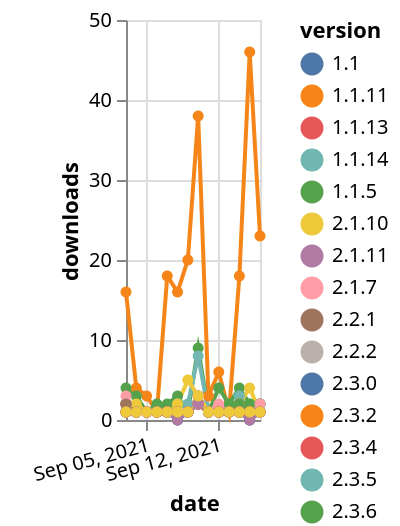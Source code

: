 {"$schema": "https://vega.github.io/schema/vega-lite/v5.json", "description": "A simple bar chart with embedded data.", "data": {"values": [{"date": "2021-09-03", "total": 263, "delta": 16, "version": "3.1.11"}, {"date": "2021-09-04", "total": 267, "delta": 4, "version": "3.1.11"}, {"date": "2021-09-05", "total": 270, "delta": 3, "version": "3.1.11"}, {"date": "2021-09-06", "total": 271, "delta": 1, "version": "3.1.11"}, {"date": "2021-09-07", "total": 289, "delta": 18, "version": "3.1.11"}, {"date": "2021-09-08", "total": 305, "delta": 16, "version": "3.1.11"}, {"date": "2021-09-09", "total": 325, "delta": 20, "version": "3.1.11"}, {"date": "2021-09-10", "total": 363, "delta": 38, "version": "3.1.11"}, {"date": "2021-09-11", "total": 366, "delta": 3, "version": "3.1.11"}, {"date": "2021-09-12", "total": 372, "delta": 6, "version": "3.1.11"}, {"date": "2021-09-13", "total": 373, "delta": 1, "version": "3.1.11"}, {"date": "2021-09-14", "total": 391, "delta": 18, "version": "3.1.11"}, {"date": "2021-09-15", "total": 437, "delta": 46, "version": "3.1.11"}, {"date": "2021-09-16", "total": 460, "delta": 23, "version": "3.1.11"}, {"date": "2021-09-03", "total": 201, "delta": 1, "version": "1.1.13"}, {"date": "2021-09-04", "total": 202, "delta": 1, "version": "1.1.13"}, {"date": "2021-09-05", "total": 203, "delta": 1, "version": "1.1.13"}, {"date": "2021-09-06", "total": 204, "delta": 1, "version": "1.1.13"}, {"date": "2021-09-07", "total": 205, "delta": 1, "version": "1.1.13"}, {"date": "2021-09-08", "total": 206, "delta": 1, "version": "1.1.13"}, {"date": "2021-09-09", "total": 207, "delta": 1, "version": "1.1.13"}, {"date": "2021-09-10", "total": 209, "delta": 2, "version": "1.1.13"}, {"date": "2021-09-11", "total": 210, "delta": 1, "version": "1.1.13"}, {"date": "2021-09-12", "total": 211, "delta": 1, "version": "1.1.13"}, {"date": "2021-09-13", "total": 212, "delta": 1, "version": "1.1.13"}, {"date": "2021-09-14", "total": 213, "delta": 1, "version": "1.1.13"}, {"date": "2021-09-15", "total": 214, "delta": 1, "version": "1.1.13"}, {"date": "2021-09-16", "total": 215, "delta": 1, "version": "1.1.13"}, {"date": "2021-09-03", "total": 176, "delta": 2, "version": "2.3.0"}, {"date": "2021-09-04", "total": 177, "delta": 1, "version": "2.3.0"}, {"date": "2021-09-05", "total": 178, "delta": 1, "version": "2.3.0"}, {"date": "2021-09-06", "total": 179, "delta": 1, "version": "2.3.0"}, {"date": "2021-09-07", "total": 180, "delta": 1, "version": "2.3.0"}, {"date": "2021-09-08", "total": 181, "delta": 1, "version": "2.3.0"}, {"date": "2021-09-09", "total": 182, "delta": 1, "version": "2.3.0"}, {"date": "2021-09-10", "total": 185, "delta": 3, "version": "2.3.0"}, {"date": "2021-09-11", "total": 186, "delta": 1, "version": "2.3.0"}, {"date": "2021-09-12", "total": 187, "delta": 1, "version": "2.3.0"}, {"date": "2021-09-13", "total": 188, "delta": 1, "version": "2.3.0"}, {"date": "2021-09-14", "total": 189, "delta": 1, "version": "2.3.0"}, {"date": "2021-09-15", "total": 190, "delta": 1, "version": "2.3.0"}, {"date": "2021-09-16", "total": 191, "delta": 1, "version": "2.3.0"}, {"date": "2021-09-03", "total": 125, "delta": 1, "version": "2.3.5"}, {"date": "2021-09-04", "total": 126, "delta": 1, "version": "2.3.5"}, {"date": "2021-09-05", "total": 127, "delta": 1, "version": "2.3.5"}, {"date": "2021-09-06", "total": 128, "delta": 1, "version": "2.3.5"}, {"date": "2021-09-07", "total": 129, "delta": 1, "version": "2.3.5"}, {"date": "2021-09-08", "total": 130, "delta": 1, "version": "2.3.5"}, {"date": "2021-09-09", "total": 131, "delta": 1, "version": "2.3.5"}, {"date": "2021-09-10", "total": 133, "delta": 2, "version": "2.3.5"}, {"date": "2021-09-11", "total": 134, "delta": 1, "version": "2.3.5"}, {"date": "2021-09-12", "total": 135, "delta": 1, "version": "2.3.5"}, {"date": "2021-09-13", "total": 136, "delta": 1, "version": "2.3.5"}, {"date": "2021-09-14", "total": 137, "delta": 1, "version": "2.3.5"}, {"date": "2021-09-15", "total": 138, "delta": 1, "version": "2.3.5"}, {"date": "2021-09-16", "total": 139, "delta": 1, "version": "2.3.5"}, {"date": "2021-09-03", "total": 175, "delta": 2, "version": "3.0.5"}, {"date": "2021-09-04", "total": 176, "delta": 1, "version": "3.0.5"}, {"date": "2021-09-05", "total": 177, "delta": 1, "version": "3.0.5"}, {"date": "2021-09-06", "total": 178, "delta": 1, "version": "3.0.5"}, {"date": "2021-09-07", "total": 179, "delta": 1, "version": "3.0.5"}, {"date": "2021-09-08", "total": 180, "delta": 1, "version": "3.0.5"}, {"date": "2021-09-09", "total": 181, "delta": 1, "version": "3.0.5"}, {"date": "2021-09-10", "total": 183, "delta": 2, "version": "3.0.5"}, {"date": "2021-09-11", "total": 184, "delta": 1, "version": "3.0.5"}, {"date": "2021-09-12", "total": 185, "delta": 1, "version": "3.0.5"}, {"date": "2021-09-13", "total": 186, "delta": 1, "version": "3.0.5"}, {"date": "2021-09-14", "total": 187, "delta": 1, "version": "3.0.5"}, {"date": "2021-09-15", "total": 188, "delta": 1, "version": "3.0.5"}, {"date": "2021-09-16", "total": 189, "delta": 1, "version": "3.0.5"}, {"date": "2021-09-03", "total": 182, "delta": 4, "version": "3.1.4"}, {"date": "2021-09-04", "total": 185, "delta": 3, "version": "3.1.4"}, {"date": "2021-09-05", "total": 186, "delta": 1, "version": "3.1.4"}, {"date": "2021-09-06", "total": 187, "delta": 1, "version": "3.1.4"}, {"date": "2021-09-07", "total": 189, "delta": 2, "version": "3.1.4"}, {"date": "2021-09-08", "total": 192, "delta": 3, "version": "3.1.4"}, {"date": "2021-09-09", "total": 193, "delta": 1, "version": "3.1.4"}, {"date": "2021-09-10", "total": 202, "delta": 9, "version": "3.1.4"}, {"date": "2021-09-11", "total": 203, "delta": 1, "version": "3.1.4"}, {"date": "2021-09-12", "total": 207, "delta": 4, "version": "3.1.4"}, {"date": "2021-09-13", "total": 209, "delta": 2, "version": "3.1.4"}, {"date": "2021-09-14", "total": 213, "delta": 4, "version": "3.1.4"}, {"date": "2021-09-15", "total": 215, "delta": 2, "version": "3.1.4"}, {"date": "2021-09-16", "total": 217, "delta": 2, "version": "3.1.4"}, {"date": "2021-09-03", "total": 447, "delta": 2, "version": "1.1.14"}, {"date": "2021-09-04", "total": 448, "delta": 1, "version": "1.1.14"}, {"date": "2021-09-05", "total": 449, "delta": 1, "version": "1.1.14"}, {"date": "2021-09-06", "total": 450, "delta": 1, "version": "1.1.14"}, {"date": "2021-09-07", "total": 451, "delta": 1, "version": "1.1.14"}, {"date": "2021-09-08", "total": 453, "delta": 2, "version": "1.1.14"}, {"date": "2021-09-09", "total": 455, "delta": 2, "version": "1.1.14"}, {"date": "2021-09-10", "total": 463, "delta": 8, "version": "1.1.14"}, {"date": "2021-09-11", "total": 464, "delta": 1, "version": "1.1.14"}, {"date": "2021-09-12", "total": 465, "delta": 1, "version": "1.1.14"}, {"date": "2021-09-13", "total": 466, "delta": 1, "version": "1.1.14"}, {"date": "2021-09-14", "total": 469, "delta": 3, "version": "1.1.14"}, {"date": "2021-09-15", "total": 470, "delta": 1, "version": "1.1.14"}, {"date": "2021-09-16", "total": 472, "delta": 2, "version": "1.1.14"}, {"date": "2021-09-03", "total": 146, "delta": 1, "version": "2.3.6"}, {"date": "2021-09-04", "total": 147, "delta": 1, "version": "2.3.6"}, {"date": "2021-09-05", "total": 148, "delta": 1, "version": "2.3.6"}, {"date": "2021-09-06", "total": 149, "delta": 1, "version": "2.3.6"}, {"date": "2021-09-07", "total": 150, "delta": 1, "version": "2.3.6"}, {"date": "2021-09-08", "total": 151, "delta": 1, "version": "2.3.6"}, {"date": "2021-09-09", "total": 152, "delta": 1, "version": "2.3.6"}, {"date": "2021-09-10", "total": 154, "delta": 2, "version": "2.3.6"}, {"date": "2021-09-11", "total": 155, "delta": 1, "version": "2.3.6"}, {"date": "2021-09-12", "total": 156, "delta": 1, "version": "2.3.6"}, {"date": "2021-09-13", "total": 157, "delta": 1, "version": "2.3.6"}, {"date": "2021-09-14", "total": 158, "delta": 1, "version": "2.3.6"}, {"date": "2021-09-15", "total": 160, "delta": 2, "version": "2.3.6"}, {"date": "2021-09-16", "total": 162, "delta": 2, "version": "2.3.6"}, {"date": "2021-09-03", "total": 55, "delta": 2, "version": "3.1.10"}, {"date": "2021-09-04", "total": 56, "delta": 1, "version": "3.1.10"}, {"date": "2021-09-05", "total": 57, "delta": 1, "version": "3.1.10"}, {"date": "2021-09-06", "total": 58, "delta": 1, "version": "3.1.10"}, {"date": "2021-09-07", "total": 59, "delta": 1, "version": "3.1.10"}, {"date": "2021-09-08", "total": 59, "delta": 0, "version": "3.1.10"}, {"date": "2021-09-09", "total": 60, "delta": 1, "version": "3.1.10"}, {"date": "2021-09-10", "total": 63, "delta": 3, "version": "3.1.10"}, {"date": "2021-09-11", "total": 64, "delta": 1, "version": "3.1.10"}, {"date": "2021-09-12", "total": 65, "delta": 1, "version": "3.1.10"}, {"date": "2021-09-13", "total": 66, "delta": 1, "version": "3.1.10"}, {"date": "2021-09-14", "total": 67, "delta": 1, "version": "3.1.10"}, {"date": "2021-09-15", "total": 67, "delta": 0, "version": "3.1.10"}, {"date": "2021-09-16", "total": 68, "delta": 1, "version": "3.1.10"}, {"date": "2021-09-03", "total": 64, "delta": 2, "version": "3.1.9"}, {"date": "2021-09-04", "total": 65, "delta": 1, "version": "3.1.9"}, {"date": "2021-09-05", "total": 66, "delta": 1, "version": "3.1.9"}, {"date": "2021-09-06", "total": 67, "delta": 1, "version": "3.1.9"}, {"date": "2021-09-07", "total": 68, "delta": 1, "version": "3.1.9"}, {"date": "2021-09-08", "total": 69, "delta": 1, "version": "3.1.9"}, {"date": "2021-09-09", "total": 70, "delta": 1, "version": "3.1.9"}, {"date": "2021-09-10", "total": 72, "delta": 2, "version": "3.1.9"}, {"date": "2021-09-11", "total": 73, "delta": 1, "version": "3.1.9"}, {"date": "2021-09-12", "total": 74, "delta": 1, "version": "3.1.9"}, {"date": "2021-09-13", "total": 75, "delta": 1, "version": "3.1.9"}, {"date": "2021-09-14", "total": 76, "delta": 1, "version": "3.1.9"}, {"date": "2021-09-15", "total": 77, "delta": 1, "version": "3.1.9"}, {"date": "2021-09-16", "total": 78, "delta": 1, "version": "3.1.9"}, {"date": "2021-09-03", "total": 116, "delta": 2, "version": "3.1.6"}, {"date": "2021-09-04", "total": 117, "delta": 1, "version": "3.1.6"}, {"date": "2021-09-05", "total": 118, "delta": 1, "version": "3.1.6"}, {"date": "2021-09-06", "total": 119, "delta": 1, "version": "3.1.6"}, {"date": "2021-09-07", "total": 120, "delta": 1, "version": "3.1.6"}, {"date": "2021-09-08", "total": 121, "delta": 1, "version": "3.1.6"}, {"date": "2021-09-09", "total": 122, "delta": 1, "version": "3.1.6"}, {"date": "2021-09-10", "total": 124, "delta": 2, "version": "3.1.6"}, {"date": "2021-09-11", "total": 125, "delta": 1, "version": "3.1.6"}, {"date": "2021-09-12", "total": 126, "delta": 1, "version": "3.1.6"}, {"date": "2021-09-13", "total": 127, "delta": 1, "version": "3.1.6"}, {"date": "2021-09-14", "total": 128, "delta": 1, "version": "3.1.6"}, {"date": "2021-09-15", "total": 129, "delta": 1, "version": "3.1.6"}, {"date": "2021-09-16", "total": 130, "delta": 1, "version": "3.1.6"}, {"date": "2021-09-03", "total": 165, "delta": 1, "version": "1.1"}, {"date": "2021-09-04", "total": 166, "delta": 1, "version": "1.1"}, {"date": "2021-09-05", "total": 167, "delta": 1, "version": "1.1"}, {"date": "2021-09-06", "total": 168, "delta": 1, "version": "1.1"}, {"date": "2021-09-07", "total": 169, "delta": 1, "version": "1.1"}, {"date": "2021-09-08", "total": 169, "delta": 0, "version": "1.1"}, {"date": "2021-09-09", "total": 170, "delta": 1, "version": "1.1"}, {"date": "2021-09-10", "total": 172, "delta": 2, "version": "1.1"}, {"date": "2021-09-11", "total": 173, "delta": 1, "version": "1.1"}, {"date": "2021-09-12", "total": 174, "delta": 1, "version": "1.1"}, {"date": "2021-09-13", "total": 175, "delta": 1, "version": "1.1"}, {"date": "2021-09-14", "total": 177, "delta": 2, "version": "1.1"}, {"date": "2021-09-15", "total": 177, "delta": 0, "version": "1.1"}, {"date": "2021-09-16", "total": 178, "delta": 1, "version": "1.1"}, {"date": "2021-09-03", "total": 173, "delta": 2, "version": "3.1.7"}, {"date": "2021-09-04", "total": 174, "delta": 1, "version": "3.1.7"}, {"date": "2021-09-05", "total": 175, "delta": 1, "version": "3.1.7"}, {"date": "2021-09-06", "total": 176, "delta": 1, "version": "3.1.7"}, {"date": "2021-09-07", "total": 177, "delta": 1, "version": "3.1.7"}, {"date": "2021-09-08", "total": 178, "delta": 1, "version": "3.1.7"}, {"date": "2021-09-09", "total": 179, "delta": 1, "version": "3.1.7"}, {"date": "2021-09-10", "total": 181, "delta": 2, "version": "3.1.7"}, {"date": "2021-09-11", "total": 182, "delta": 1, "version": "3.1.7"}, {"date": "2021-09-12", "total": 184, "delta": 2, "version": "3.1.7"}, {"date": "2021-09-13", "total": 185, "delta": 1, "version": "3.1.7"}, {"date": "2021-09-14", "total": 186, "delta": 1, "version": "3.1.7"}, {"date": "2021-09-15", "total": 187, "delta": 1, "version": "3.1.7"}, {"date": "2021-09-16", "total": 188, "delta": 1, "version": "3.1.7"}, {"date": "2021-09-03", "total": 137, "delta": 1, "version": "2.1.11"}, {"date": "2021-09-04", "total": 138, "delta": 1, "version": "2.1.11"}, {"date": "2021-09-05", "total": 139, "delta": 1, "version": "2.1.11"}, {"date": "2021-09-06", "total": 140, "delta": 1, "version": "2.1.11"}, {"date": "2021-09-07", "total": 141, "delta": 1, "version": "2.1.11"}, {"date": "2021-09-08", "total": 142, "delta": 1, "version": "2.1.11"}, {"date": "2021-09-09", "total": 143, "delta": 1, "version": "2.1.11"}, {"date": "2021-09-10", "total": 145, "delta": 2, "version": "2.1.11"}, {"date": "2021-09-11", "total": 146, "delta": 1, "version": "2.1.11"}, {"date": "2021-09-12", "total": 147, "delta": 1, "version": "2.1.11"}, {"date": "2021-09-13", "total": 148, "delta": 1, "version": "2.1.11"}, {"date": "2021-09-14", "total": 149, "delta": 1, "version": "2.1.11"}, {"date": "2021-09-15", "total": 150, "delta": 1, "version": "2.1.11"}, {"date": "2021-09-16", "total": 151, "delta": 1, "version": "2.1.11"}, {"date": "2021-09-03", "total": 234, "delta": 2, "version": "3.1.5"}, {"date": "2021-09-04", "total": 235, "delta": 1, "version": "3.1.5"}, {"date": "2021-09-05", "total": 236, "delta": 1, "version": "3.1.5"}, {"date": "2021-09-06", "total": 237, "delta": 1, "version": "3.1.5"}, {"date": "2021-09-07", "total": 238, "delta": 1, "version": "3.1.5"}, {"date": "2021-09-08", "total": 239, "delta": 1, "version": "3.1.5"}, {"date": "2021-09-09", "total": 240, "delta": 1, "version": "3.1.5"}, {"date": "2021-09-10", "total": 242, "delta": 2, "version": "3.1.5"}, {"date": "2021-09-11", "total": 243, "delta": 1, "version": "3.1.5"}, {"date": "2021-09-12", "total": 244, "delta": 1, "version": "3.1.5"}, {"date": "2021-09-13", "total": 245, "delta": 1, "version": "3.1.5"}, {"date": "2021-09-14", "total": 246, "delta": 1, "version": "3.1.5"}, {"date": "2021-09-15", "total": 247, "delta": 1, "version": "3.1.5"}, {"date": "2021-09-16", "total": 248, "delta": 1, "version": "3.1.5"}, {"date": "2021-09-03", "total": 648, "delta": 2, "version": "2.3.8"}, {"date": "2021-09-04", "total": 650, "delta": 2, "version": "2.3.8"}, {"date": "2021-09-05", "total": 651, "delta": 1, "version": "2.3.8"}, {"date": "2021-09-06", "total": 652, "delta": 1, "version": "2.3.8"}, {"date": "2021-09-07", "total": 653, "delta": 1, "version": "2.3.8"}, {"date": "2021-09-08", "total": 655, "delta": 2, "version": "2.3.8"}, {"date": "2021-09-09", "total": 660, "delta": 5, "version": "2.3.8"}, {"date": "2021-09-10", "total": 663, "delta": 3, "version": "2.3.8"}, {"date": "2021-09-11", "total": 664, "delta": 1, "version": "2.3.8"}, {"date": "2021-09-12", "total": 665, "delta": 1, "version": "2.3.8"}, {"date": "2021-09-13", "total": 666, "delta": 1, "version": "2.3.8"}, {"date": "2021-09-14", "total": 668, "delta": 2, "version": "2.3.8"}, {"date": "2021-09-15", "total": 672, "delta": 4, "version": "2.3.8"}, {"date": "2021-09-16", "total": 673, "delta": 1, "version": "2.3.8"}, {"date": "2021-09-03", "total": 159, "delta": 2, "version": "1.1.11"}, {"date": "2021-09-04", "total": 160, "delta": 1, "version": "1.1.11"}, {"date": "2021-09-05", "total": 161, "delta": 1, "version": "1.1.11"}, {"date": "2021-09-06", "total": 162, "delta": 1, "version": "1.1.11"}, {"date": "2021-09-07", "total": 163, "delta": 1, "version": "1.1.11"}, {"date": "2021-09-08", "total": 164, "delta": 1, "version": "1.1.11"}, {"date": "2021-09-09", "total": 165, "delta": 1, "version": "1.1.11"}, {"date": "2021-09-10", "total": 167, "delta": 2, "version": "1.1.11"}, {"date": "2021-09-11", "total": 168, "delta": 1, "version": "1.1.11"}, {"date": "2021-09-12", "total": 169, "delta": 1, "version": "1.1.11"}, {"date": "2021-09-13", "total": 170, "delta": 1, "version": "1.1.11"}, {"date": "2021-09-14", "total": 172, "delta": 2, "version": "1.1.11"}, {"date": "2021-09-15", "total": 173, "delta": 1, "version": "1.1.11"}, {"date": "2021-09-16", "total": 174, "delta": 1, "version": "1.1.11"}, {"date": "2021-09-03", "total": 106, "delta": 2, "version": "3.1.3"}, {"date": "2021-09-04", "total": 107, "delta": 1, "version": "3.1.3"}, {"date": "2021-09-05", "total": 108, "delta": 1, "version": "3.1.3"}, {"date": "2021-09-06", "total": 109, "delta": 1, "version": "3.1.3"}, {"date": "2021-09-07", "total": 110, "delta": 1, "version": "3.1.3"}, {"date": "2021-09-08", "total": 111, "delta": 1, "version": "3.1.3"}, {"date": "2021-09-09", "total": 112, "delta": 1, "version": "3.1.3"}, {"date": "2021-09-10", "total": 114, "delta": 2, "version": "3.1.3"}, {"date": "2021-09-11", "total": 115, "delta": 1, "version": "3.1.3"}, {"date": "2021-09-12", "total": 116, "delta": 1, "version": "3.1.3"}, {"date": "2021-09-13", "total": 117, "delta": 1, "version": "3.1.3"}, {"date": "2021-09-14", "total": 118, "delta": 1, "version": "3.1.3"}, {"date": "2021-09-15", "total": 119, "delta": 1, "version": "3.1.3"}, {"date": "2021-09-16", "total": 120, "delta": 1, "version": "3.1.3"}, {"date": "2021-09-03", "total": 184, "delta": 1, "version": "1.1.5"}, {"date": "2021-09-04", "total": 185, "delta": 1, "version": "1.1.5"}, {"date": "2021-09-05", "total": 186, "delta": 1, "version": "1.1.5"}, {"date": "2021-09-06", "total": 188, "delta": 2, "version": "1.1.5"}, {"date": "2021-09-07", "total": 189, "delta": 1, "version": "1.1.5"}, {"date": "2021-09-08", "total": 190, "delta": 1, "version": "1.1.5"}, {"date": "2021-09-09", "total": 191, "delta": 1, "version": "1.1.5"}, {"date": "2021-09-10", "total": 193, "delta": 2, "version": "1.1.5"}, {"date": "2021-09-11", "total": 194, "delta": 1, "version": "1.1.5"}, {"date": "2021-09-12", "total": 195, "delta": 1, "version": "1.1.5"}, {"date": "2021-09-13", "total": 196, "delta": 1, "version": "1.1.5"}, {"date": "2021-09-14", "total": 198, "delta": 2, "version": "1.1.5"}, {"date": "2021-09-15", "total": 199, "delta": 1, "version": "1.1.5"}, {"date": "2021-09-16", "total": 200, "delta": 1, "version": "1.1.5"}, {"date": "2021-09-03", "total": 101, "delta": 2, "version": "3.1.2"}, {"date": "2021-09-04", "total": 102, "delta": 1, "version": "3.1.2"}, {"date": "2021-09-05", "total": 103, "delta": 1, "version": "3.1.2"}, {"date": "2021-09-06", "total": 104, "delta": 1, "version": "3.1.2"}, {"date": "2021-09-07", "total": 105, "delta": 1, "version": "3.1.2"}, {"date": "2021-09-08", "total": 106, "delta": 1, "version": "3.1.2"}, {"date": "2021-09-09", "total": 107, "delta": 1, "version": "3.1.2"}, {"date": "2021-09-10", "total": 109, "delta": 2, "version": "3.1.2"}, {"date": "2021-09-11", "total": 110, "delta": 1, "version": "3.1.2"}, {"date": "2021-09-12", "total": 111, "delta": 1, "version": "3.1.2"}, {"date": "2021-09-13", "total": 112, "delta": 1, "version": "3.1.2"}, {"date": "2021-09-14", "total": 113, "delta": 1, "version": "3.1.2"}, {"date": "2021-09-15", "total": 114, "delta": 1, "version": "3.1.2"}, {"date": "2021-09-16", "total": 115, "delta": 1, "version": "3.1.2"}, {"date": "2021-09-03", "total": 123, "delta": 1, "version": "2.3.4"}, {"date": "2021-09-04", "total": 124, "delta": 1, "version": "2.3.4"}, {"date": "2021-09-05", "total": 125, "delta": 1, "version": "2.3.4"}, {"date": "2021-09-06", "total": 126, "delta": 1, "version": "2.3.4"}, {"date": "2021-09-07", "total": 127, "delta": 1, "version": "2.3.4"}, {"date": "2021-09-08", "total": 128, "delta": 1, "version": "2.3.4"}, {"date": "2021-09-09", "total": 129, "delta": 1, "version": "2.3.4"}, {"date": "2021-09-10", "total": 131, "delta": 2, "version": "2.3.4"}, {"date": "2021-09-11", "total": 132, "delta": 1, "version": "2.3.4"}, {"date": "2021-09-12", "total": 133, "delta": 1, "version": "2.3.4"}, {"date": "2021-09-13", "total": 134, "delta": 1, "version": "2.3.4"}, {"date": "2021-09-14", "total": 135, "delta": 1, "version": "2.3.4"}, {"date": "2021-09-15", "total": 136, "delta": 1, "version": "2.3.4"}, {"date": "2021-09-16", "total": 137, "delta": 1, "version": "2.3.4"}, {"date": "2021-09-03", "total": 61, "delta": 2, "version": "3.1.8"}, {"date": "2021-09-04", "total": 62, "delta": 1, "version": "3.1.8"}, {"date": "2021-09-05", "total": 63, "delta": 1, "version": "3.1.8"}, {"date": "2021-09-06", "total": 64, "delta": 1, "version": "3.1.8"}, {"date": "2021-09-07", "total": 65, "delta": 1, "version": "3.1.8"}, {"date": "2021-09-08", "total": 66, "delta": 1, "version": "3.1.8"}, {"date": "2021-09-09", "total": 67, "delta": 1, "version": "3.1.8"}, {"date": "2021-09-10", "total": 69, "delta": 2, "version": "3.1.8"}, {"date": "2021-09-11", "total": 70, "delta": 1, "version": "3.1.8"}, {"date": "2021-09-12", "total": 71, "delta": 1, "version": "3.1.8"}, {"date": "2021-09-13", "total": 72, "delta": 1, "version": "3.1.8"}, {"date": "2021-09-14", "total": 73, "delta": 1, "version": "3.1.8"}, {"date": "2021-09-15", "total": 74, "delta": 1, "version": "3.1.8"}, {"date": "2021-09-16", "total": 75, "delta": 1, "version": "3.1.8"}, {"date": "2021-09-03", "total": 191, "delta": 1, "version": "2.2.2"}, {"date": "2021-09-04", "total": 192, "delta": 1, "version": "2.2.2"}, {"date": "2021-09-05", "total": 193, "delta": 1, "version": "2.2.2"}, {"date": "2021-09-06", "total": 194, "delta": 1, "version": "2.2.2"}, {"date": "2021-09-07", "total": 195, "delta": 1, "version": "2.2.2"}, {"date": "2021-09-08", "total": 196, "delta": 1, "version": "2.2.2"}, {"date": "2021-09-09", "total": 197, "delta": 1, "version": "2.2.2"}, {"date": "2021-09-10", "total": 199, "delta": 2, "version": "2.2.2"}, {"date": "2021-09-11", "total": 200, "delta": 1, "version": "2.2.2"}, {"date": "2021-09-12", "total": 201, "delta": 1, "version": "2.2.2"}, {"date": "2021-09-13", "total": 202, "delta": 1, "version": "2.2.2"}, {"date": "2021-09-14", "total": 203, "delta": 1, "version": "2.2.2"}, {"date": "2021-09-15", "total": 204, "delta": 1, "version": "2.2.2"}, {"date": "2021-09-16", "total": 205, "delta": 1, "version": "2.2.2"}, {"date": "2021-09-03", "total": 194, "delta": 3, "version": "2.4.2"}, {"date": "2021-09-04", "total": 195, "delta": 1, "version": "2.4.2"}, {"date": "2021-09-05", "total": 196, "delta": 1, "version": "2.4.2"}, {"date": "2021-09-06", "total": 197, "delta": 1, "version": "2.4.2"}, {"date": "2021-09-07", "total": 198, "delta": 1, "version": "2.4.2"}, {"date": "2021-09-08", "total": 199, "delta": 1, "version": "2.4.2"}, {"date": "2021-09-09", "total": 200, "delta": 1, "version": "2.4.2"}, {"date": "2021-09-10", "total": 203, "delta": 3, "version": "2.4.2"}, {"date": "2021-09-11", "total": 204, "delta": 1, "version": "2.4.2"}, {"date": "2021-09-12", "total": 205, "delta": 1, "version": "2.4.2"}, {"date": "2021-09-13", "total": 206, "delta": 1, "version": "2.4.2"}, {"date": "2021-09-14", "total": 207, "delta": 1, "version": "2.4.2"}, {"date": "2021-09-15", "total": 208, "delta": 1, "version": "2.4.2"}, {"date": "2021-09-16", "total": 210, "delta": 2, "version": "2.4.2"}, {"date": "2021-09-03", "total": 187, "delta": 2, "version": "3.0.3"}, {"date": "2021-09-04", "total": 188, "delta": 1, "version": "3.0.3"}, {"date": "2021-09-05", "total": 189, "delta": 1, "version": "3.0.3"}, {"date": "2021-09-06", "total": 190, "delta": 1, "version": "3.0.3"}, {"date": "2021-09-07", "total": 191, "delta": 1, "version": "3.0.3"}, {"date": "2021-09-08", "total": 192, "delta": 1, "version": "3.0.3"}, {"date": "2021-09-09", "total": 193, "delta": 1, "version": "3.0.3"}, {"date": "2021-09-10", "total": 195, "delta": 2, "version": "3.0.3"}, {"date": "2021-09-11", "total": 196, "delta": 1, "version": "3.0.3"}, {"date": "2021-09-12", "total": 197, "delta": 1, "version": "3.0.3"}, {"date": "2021-09-13", "total": 198, "delta": 1, "version": "3.0.3"}, {"date": "2021-09-14", "total": 199, "delta": 1, "version": "3.0.3"}, {"date": "2021-09-15", "total": 200, "delta": 1, "version": "3.0.3"}, {"date": "2021-09-16", "total": 201, "delta": 1, "version": "3.0.3"}, {"date": "2021-09-03", "total": 483, "delta": 1, "version": "2.2.1"}, {"date": "2021-09-04", "total": 484, "delta": 1, "version": "2.2.1"}, {"date": "2021-09-05", "total": 485, "delta": 1, "version": "2.2.1"}, {"date": "2021-09-06", "total": 486, "delta": 1, "version": "2.2.1"}, {"date": "2021-09-07", "total": 487, "delta": 1, "version": "2.2.1"}, {"date": "2021-09-08", "total": 488, "delta": 1, "version": "2.2.1"}, {"date": "2021-09-09", "total": 489, "delta": 1, "version": "2.2.1"}, {"date": "2021-09-10", "total": 491, "delta": 2, "version": "2.2.1"}, {"date": "2021-09-11", "total": 492, "delta": 1, "version": "2.2.1"}, {"date": "2021-09-12", "total": 493, "delta": 1, "version": "2.2.1"}, {"date": "2021-09-13", "total": 494, "delta": 1, "version": "2.2.1"}, {"date": "2021-09-14", "total": 495, "delta": 1, "version": "2.2.1"}, {"date": "2021-09-15", "total": 496, "delta": 1, "version": "2.2.1"}, {"date": "2021-09-16", "total": 497, "delta": 1, "version": "2.2.1"}, {"date": "2021-09-03", "total": 292, "delta": 1, "version": "2.1.7"}, {"date": "2021-09-04", "total": 293, "delta": 1, "version": "2.1.7"}, {"date": "2021-09-05", "total": 294, "delta": 1, "version": "2.1.7"}, {"date": "2021-09-06", "total": 295, "delta": 1, "version": "2.1.7"}, {"date": "2021-09-07", "total": 296, "delta": 1, "version": "2.1.7"}, {"date": "2021-09-08", "total": 297, "delta": 1, "version": "2.1.7"}, {"date": "2021-09-09", "total": 298, "delta": 1, "version": "2.1.7"}, {"date": "2021-09-10", "total": 300, "delta": 2, "version": "2.1.7"}, {"date": "2021-09-11", "total": 301, "delta": 1, "version": "2.1.7"}, {"date": "2021-09-12", "total": 302, "delta": 1, "version": "2.1.7"}, {"date": "2021-09-13", "total": 303, "delta": 1, "version": "2.1.7"}, {"date": "2021-09-14", "total": 304, "delta": 1, "version": "2.1.7"}, {"date": "2021-09-15", "total": 305, "delta": 1, "version": "2.1.7"}, {"date": "2021-09-16", "total": 306, "delta": 1, "version": "2.1.7"}, {"date": "2021-09-03", "total": 217, "delta": 1, "version": "2.3.2"}, {"date": "2021-09-04", "total": 218, "delta": 1, "version": "2.3.2"}, {"date": "2021-09-05", "total": 219, "delta": 1, "version": "2.3.2"}, {"date": "2021-09-06", "total": 220, "delta": 1, "version": "2.3.2"}, {"date": "2021-09-07", "total": 221, "delta": 1, "version": "2.3.2"}, {"date": "2021-09-08", "total": 222, "delta": 1, "version": "2.3.2"}, {"date": "2021-09-09", "total": 223, "delta": 1, "version": "2.3.2"}, {"date": "2021-09-10", "total": 225, "delta": 2, "version": "2.3.2"}, {"date": "2021-09-11", "total": 226, "delta": 1, "version": "2.3.2"}, {"date": "2021-09-12", "total": 227, "delta": 1, "version": "2.3.2"}, {"date": "2021-09-13", "total": 228, "delta": 1, "version": "2.3.2"}, {"date": "2021-09-14", "total": 229, "delta": 1, "version": "2.3.2"}, {"date": "2021-09-15", "total": 230, "delta": 1, "version": "2.3.2"}, {"date": "2021-09-16", "total": 231, "delta": 1, "version": "2.3.2"}, {"date": "2021-09-03", "total": 146, "delta": 1, "version": "2.4"}, {"date": "2021-09-04", "total": 147, "delta": 1, "version": "2.4"}, {"date": "2021-09-05", "total": 148, "delta": 1, "version": "2.4"}, {"date": "2021-09-06", "total": 149, "delta": 1, "version": "2.4"}, {"date": "2021-09-07", "total": 150, "delta": 1, "version": "2.4"}, {"date": "2021-09-08", "total": 150, "delta": 0, "version": "2.4"}, {"date": "2021-09-09", "total": 151, "delta": 1, "version": "2.4"}, {"date": "2021-09-10", "total": 153, "delta": 2, "version": "2.4"}, {"date": "2021-09-11", "total": 154, "delta": 1, "version": "2.4"}, {"date": "2021-09-12", "total": 155, "delta": 1, "version": "2.4"}, {"date": "2021-09-13", "total": 156, "delta": 1, "version": "2.4"}, {"date": "2021-09-14", "total": 157, "delta": 1, "version": "2.4"}, {"date": "2021-09-15", "total": 157, "delta": 0, "version": "2.4"}, {"date": "2021-09-16", "total": 158, "delta": 1, "version": "2.4"}, {"date": "2021-09-03", "total": 160, "delta": 1, "version": "2.1.10"}, {"date": "2021-09-04", "total": 161, "delta": 1, "version": "2.1.10"}, {"date": "2021-09-05", "total": 162, "delta": 1, "version": "2.1.10"}, {"date": "2021-09-06", "total": 163, "delta": 1, "version": "2.1.10"}, {"date": "2021-09-07", "total": 164, "delta": 1, "version": "2.1.10"}, {"date": "2021-09-08", "total": 165, "delta": 1, "version": "2.1.10"}, {"date": "2021-09-09", "total": 166, "delta": 1, "version": "2.1.10"}, {"date": "2021-09-10", "total": 169, "delta": 3, "version": "2.1.10"}, {"date": "2021-09-11", "total": 170, "delta": 1, "version": "2.1.10"}, {"date": "2021-09-12", "total": 171, "delta": 1, "version": "2.1.10"}, {"date": "2021-09-13", "total": 172, "delta": 1, "version": "2.1.10"}, {"date": "2021-09-14", "total": 173, "delta": 1, "version": "2.1.10"}, {"date": "2021-09-15", "total": 174, "delta": 1, "version": "2.1.10"}, {"date": "2021-09-16", "total": 175, "delta": 1, "version": "2.1.10"}]}, "width": "container", "mark": {"type": "line", "point": {"filled": true}}, "encoding": {"x": {"field": "date", "type": "temporal", "timeUnit": "yearmonthdate", "title": "date", "axis": {"labelAngle": -15}}, "y": {"field": "delta", "type": "quantitative", "title": "downloads"}, "color": {"field": "version", "type": "nominal"}, "tooltip": {"field": "delta"}}}